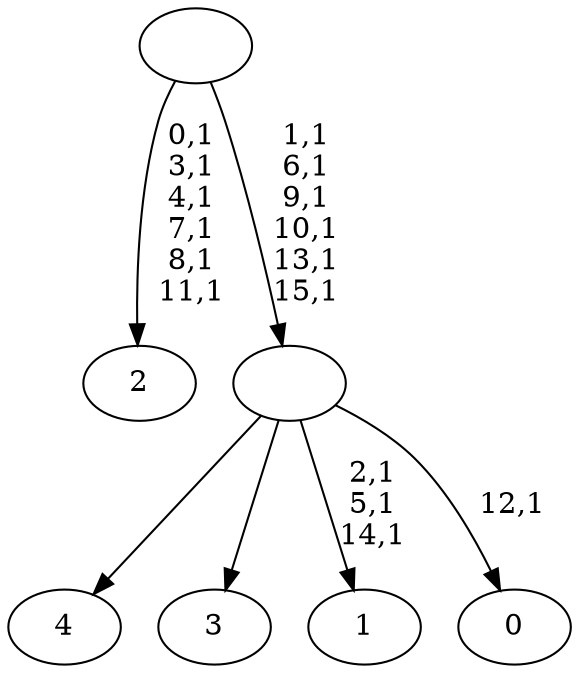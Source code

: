 digraph T {
	21 [label="4"]
	20 [label="3"]
	19 [label="2"]
	12 [label="1"]
	8 [label="0"]
	6 [label=""]
	0 [label=""]
	6 -> 8 [label="12,1"]
	6 -> 12 [label="2,1\n5,1\n14,1"]
	6 -> 21 [label=""]
	6 -> 20 [label=""]
	0 -> 6 [label="1,1\n6,1\n9,1\n10,1\n13,1\n15,1"]
	0 -> 19 [label="0,1\n3,1\n4,1\n7,1\n8,1\n11,1"]
}
